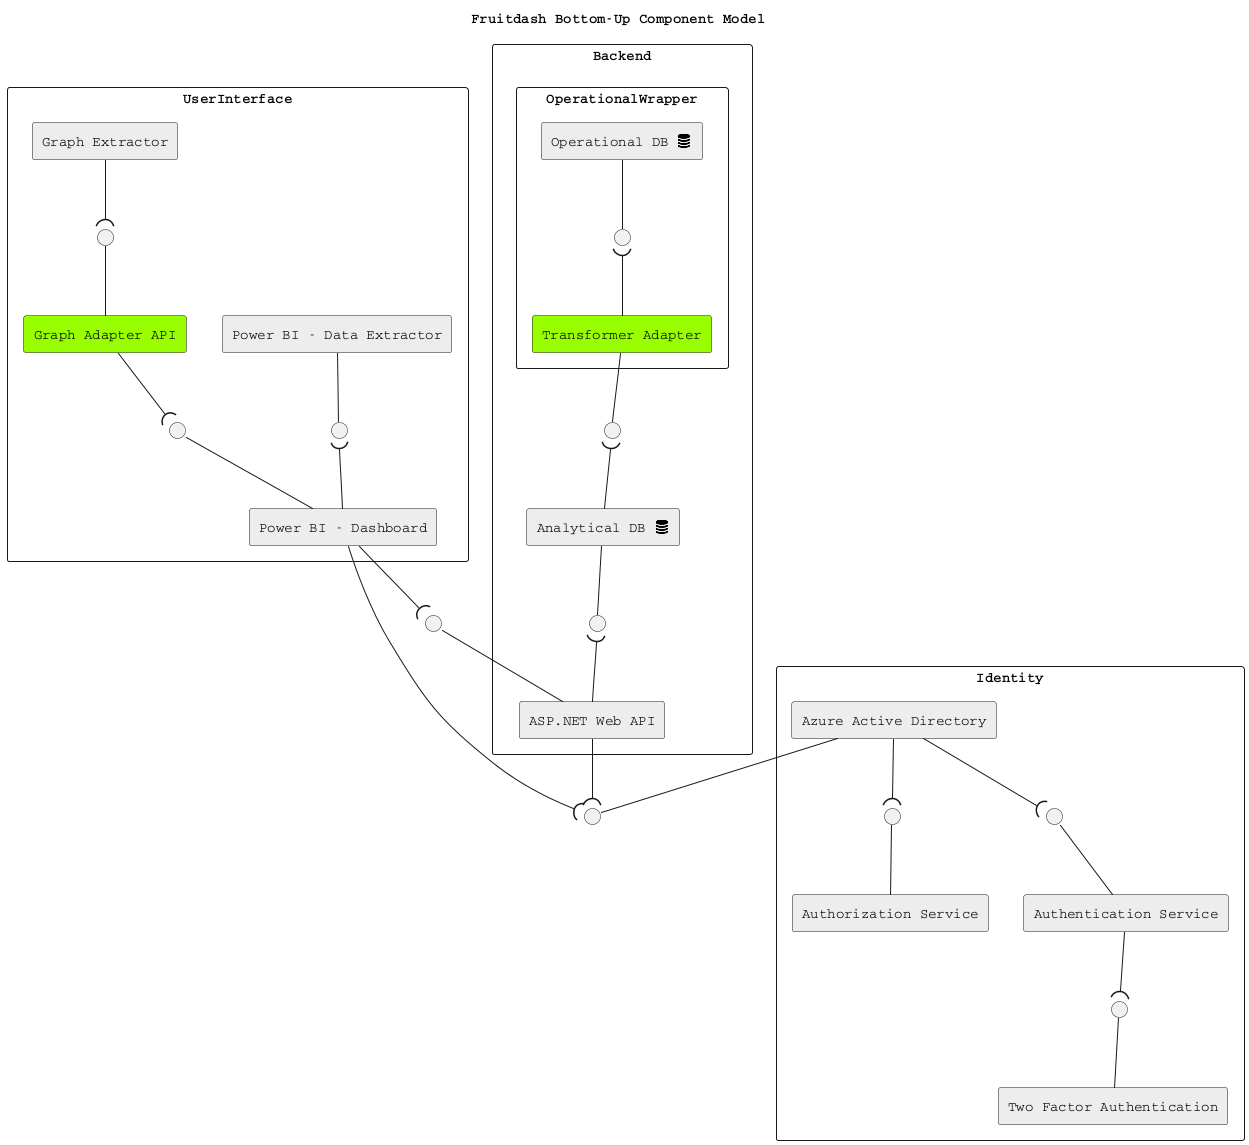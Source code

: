 @startuml
skinparam componentStyle rectangle

!include <tupadr3/font-awesome/database>

title Fruitdash Bottom-Up Component Model

' interface " " as DSI
' interface " " as ISI

rectangle Backend {

   component [ASP.NET Web API] as ASP #EDEDED

   ' Database layer services
   component [Analytical DB <$database{scale=0.33}>] as CDBA #EDEDED
   interface " " as CDBAI
   ' interface " " as DEI
   ' interface " " as GPI
   interface " " as TAI

   ' wrapper
   rectangle OperationalWrapper {
      component [Transformer Adapter] as TA #99FF00
      component [Operational DB <$database{scale=0.33}>] as CDBO #EDEDED
      interface " " as CDBOI
      CDBO -- CDBOI
      CDBOI )-- TA
   }

   ' connect Operational DB to Transformer Adapter

   ' connect TA to Operational DB
   TA -- TAI
   TAI )-- CDBA

   ' component [SQL Server Standard] as SQL #C7C6C1
   ' interface " " as SQLI
   ' CDB --( SQLI
   ' SQLI -- SQL

   ' component [Data API] as API
   ' interface " " as APII

   ' API --( ASPI
   ' ASPI -- ASP

   ' component [Graph Provider] as GP
   ' component [Data Extractor] as DE
   ' DE --( PBIDEI
   ' PBIDEI -- PBIDE

}

rectangle UserInterface {
   ' component [Dashboard] as DS
   component [Power BI - Dashboard] as PBI #EDEDED
   ' interface " " as PBII
   component [Power BI - Data Extractor] as PBIDE #EDEDED
   interface " " as PBIDEI
   PBIDE -- PBIDEI
   PBIDEI )-- PBI

   ' extractor
   component [Graph Extractor] as GE #EDEDED
   interface " " as GEI
   ' GE -- GEI
   ' GEI )-- PBI
   
   ' adapter
   component [Graph Adapter API] as GD #99FF00
   ' wrapper internal communications
   GE --( GEI
   GEI -- GD

   ' dashboard adapter
   interface " " as GDII
   GD --( GDII
   GDII -- PBI
}

' Graph download component
'GET https://api.powerbi.com/v1.0/myorg/reports/{reportId}/exports/{exportId}/file
' Would like to have an adapter that is able to store the charts directly into
' the database, what a better way than old school web api?

component Identity {
   
   component [Azure Active Directory] as AAD #EDEDED
   ' component [Identity Service] as IS
   ' IS --( AZUREADI
   ' AZUREADI -- AAD

   component [Authorization Service] as AUTHOR #EDEDED
   interface " " as AUTHORI
   component [Authentication Service] as AUTHENT #EDEDED
   interface " " as AUTHENTI
   component [Two Factor Authentication] as 2FA #EDEDED
   interface " " as AUTH_2FAI

   AAD --( AUTHORI
   AAD --( AUTHENTI
   AUTHORI -- AUTHOR
   AUTHENTI -- AUTHENT
   AUTHENT --( AUTH_2FAI
   AUTH_2FAI -- 2FA 
}

' Stateful
CDBA -- CDBAI 
CDBAI )-- ASP

' API 
' GP --( APII
' PBIDE --( ASPI
' ASPI -- ASP

' Data service layer
interface " " as ASPI
PBI --( ASPI
ASPI -- ASP

' Identity
interface " " as AZUREADI
AAD -- AZUREADI
ASP --( AZUREADI
PBI --( AZUREADI


skinparam monochrome false
skinparam shadowing false
skinparam defaultFontName Courier
@enduml